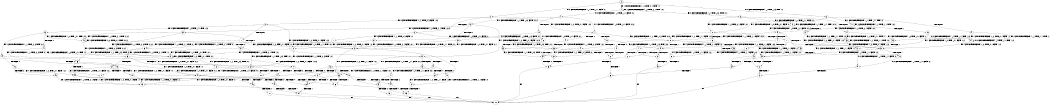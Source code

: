 digraph BCG {
size = "7, 10.5";
center = TRUE;
node [shape = circle];
0 [peripheries = 2];
0 -> 1 [label = "EX !1 !ATOMIC_EXCH_BRANCH (1, +0, TRUE, +0, 1, TRUE) !:0:"];
0 -> 2 [label = "EX !2 !ATOMIC_EXCH_BRANCH (1, +1, TRUE, +1, 1, FALSE) !:0:"];
0 -> 3 [label = "EX !0 !ATOMIC_EXCH_BRANCH (1, +1, TRUE, +0, 3, TRUE) !:0:"];
1 -> 4 [label = "EX !2 !ATOMIC_EXCH_BRANCH (1, +1, TRUE, +1, 1, FALSE) !:0:1:"];
1 -> 5 [label = "EX !0 !ATOMIC_EXCH_BRANCH (1, +1, TRUE, +0, 3, TRUE) !:0:1:"];
1 -> 1 [label = "EX !1 !ATOMIC_EXCH_BRANCH (1, +0, TRUE, +0, 1, TRUE) !:0:1:"];
2 -> 6 [label = "TERMINATE !2"];
2 -> 7 [label = "EX !1 !ATOMIC_EXCH_BRANCH (1, +0, TRUE, +0, 1, FALSE) !:0:2:"];
2 -> 8 [label = "EX !0 !ATOMIC_EXCH_BRANCH (1, +1, TRUE, +0, 3, FALSE) !:0:2:"];
3 -> 9 [label = "TERMINATE !0"];
3 -> 10 [label = "EX !1 !ATOMIC_EXCH_BRANCH (1, +0, TRUE, +0, 1, FALSE) !:0:"];
3 -> 11 [label = "EX !2 !ATOMIC_EXCH_BRANCH (1, +1, TRUE, +1, 1, TRUE) !:0:"];
4 -> 12 [label = "TERMINATE !2"];
4 -> 13 [label = "EX !0 !ATOMIC_EXCH_BRANCH (1, +1, TRUE, +0, 3, FALSE) !:0:1:2:"];
4 -> 7 [label = "EX !1 !ATOMIC_EXCH_BRANCH (1, +0, TRUE, +0, 1, FALSE) !:0:1:2:"];
5 -> 14 [label = "TERMINATE !0"];
5 -> 15 [label = "EX !2 !ATOMIC_EXCH_BRANCH (1, +1, TRUE, +1, 1, TRUE) !:0:1:"];
5 -> 10 [label = "EX !1 !ATOMIC_EXCH_BRANCH (1, +0, TRUE, +0, 1, FALSE) !:0:1:"];
6 -> 16 [label = "EX !1 !ATOMIC_EXCH_BRANCH (1, +0, TRUE, +0, 1, FALSE) !:0:"];
6 -> 17 [label = "EX !0 !ATOMIC_EXCH_BRANCH (1, +1, TRUE, +0, 3, FALSE) !:0:"];
7 -> 18 [label = "TERMINATE !1"];
7 -> 19 [label = "TERMINATE !2"];
7 -> 20 [label = "EX !0 !ATOMIC_EXCH_BRANCH (1, +1, TRUE, +0, 3, TRUE) !:0:1:2:"];
8 -> 21 [label = "TERMINATE !2"];
8 -> 22 [label = "EX !1 !ATOMIC_EXCH_BRANCH (1, +0, TRUE, +0, 1, FALSE) !:0:2:"];
8 -> 23 [label = "EX !0 !ATOMIC_EXCH_BRANCH (1, +0, TRUE, +1, 1, TRUE) !:0:2:"];
9 -> 24 [label = "EX !2 !ATOMIC_EXCH_BRANCH (1, +1, TRUE, +1, 1, TRUE) !:1:"];
9 -> 25 [label = "EX !1 !ATOMIC_EXCH_BRANCH (1, +0, TRUE, +0, 1, FALSE) !:1:"];
10 -> 26 [label = "TERMINATE !1"];
10 -> 27 [label = "TERMINATE !0"];
10 -> 20 [label = "EX !2 !ATOMIC_EXCH_BRANCH (1, +1, TRUE, +1, 1, FALSE) !:0:1:"];
11 -> 28 [label = "TERMINATE !0"];
11 -> 29 [label = "EX !1 !ATOMIC_EXCH_BRANCH (1, +0, TRUE, +0, 1, FALSE) !:0:2:"];
11 -> 11 [label = "EX !2 !ATOMIC_EXCH_BRANCH (1, +1, TRUE, +1, 1, TRUE) !:0:2:"];
12 -> 30 [label = "EX !0 !ATOMIC_EXCH_BRANCH (1, +1, TRUE, +0, 3, FALSE) !:0:1:"];
12 -> 16 [label = "EX !1 !ATOMIC_EXCH_BRANCH (1, +0, TRUE, +0, 1, FALSE) !:0:1:"];
13 -> 31 [label = "TERMINATE !2"];
13 -> 22 [label = "EX !1 !ATOMIC_EXCH_BRANCH (1, +0, TRUE, +0, 1, FALSE) !:0:1:2:"];
13 -> 32 [label = "EX !0 !ATOMIC_EXCH_BRANCH (1, +0, TRUE, +1, 1, TRUE) !:0:1:2:"];
14 -> 33 [label = "EX !2 !ATOMIC_EXCH_BRANCH (1, +1, TRUE, +1, 1, TRUE) !:1:"];
14 -> 25 [label = "EX !1 !ATOMIC_EXCH_BRANCH (1, +0, TRUE, +0, 1, FALSE) !:1:"];
15 -> 34 [label = "TERMINATE !0"];
15 -> 15 [label = "EX !2 !ATOMIC_EXCH_BRANCH (1, +1, TRUE, +1, 1, TRUE) !:0:1:2:"];
15 -> 29 [label = "EX !1 !ATOMIC_EXCH_BRANCH (1, +0, TRUE, +0, 1, FALSE) !:0:1:2:"];
16 -> 35 [label = "TERMINATE !1"];
16 -> 36 [label = "EX !0 !ATOMIC_EXCH_BRANCH (1, +1, TRUE, +0, 3, TRUE) !:0:1:"];
17 -> 37 [label = "EX !1 !ATOMIC_EXCH_BRANCH (1, +0, TRUE, +0, 1, FALSE) !:0:"];
17 -> 38 [label = "EX !0 !ATOMIC_EXCH_BRANCH (1, +0, TRUE, +1, 1, TRUE) !:0:"];
18 -> 39 [label = "TERMINATE !2"];
18 -> 40 [label = "EX !0 !ATOMIC_EXCH_BRANCH (1, +1, TRUE, +0, 3, TRUE) !:0:2:"];
19 -> 35 [label = "TERMINATE !1"];
19 -> 36 [label = "EX !0 !ATOMIC_EXCH_BRANCH (1, +1, TRUE, +0, 3, TRUE) !:0:1:"];
20 -> 41 [label = "TERMINATE !1"];
20 -> 42 [label = "TERMINATE !2"];
20 -> 43 [label = "TERMINATE !0"];
21 -> 37 [label = "EX !1 !ATOMIC_EXCH_BRANCH (1, +0, TRUE, +0, 1, FALSE) !:0:"];
21 -> 38 [label = "EX !0 !ATOMIC_EXCH_BRANCH (1, +0, TRUE, +1, 1, TRUE) !:0:"];
22 -> 44 [label = "TERMINATE !1"];
22 -> 45 [label = "TERMINATE !2"];
22 -> 46 [label = "EX !0 !ATOMIC_EXCH_BRANCH (1, +0, TRUE, +1, 1, FALSE) !:0:1:2:"];
23 -> 47 [label = "TERMINATE !2"];
23 -> 48 [label = "EX !1 !ATOMIC_EXCH_BRANCH (1, +0, TRUE, +0, 1, TRUE) !:0:2:"];
23 -> 49 [label = "EX !0 !ATOMIC_EXCH_BRANCH (1, +1, TRUE, +0, 3, TRUE) !:0:2:"];
24 -> 50 [label = "EX !1 !ATOMIC_EXCH_BRANCH (1, +0, TRUE, +0, 1, FALSE) !:1:2:"];
24 -> 24 [label = "EX !2 !ATOMIC_EXCH_BRANCH (1, +1, TRUE, +1, 1, TRUE) !:1:2:"];
25 -> 51 [label = "TERMINATE !1"];
25 -> 52 [label = "EX !2 !ATOMIC_EXCH_BRANCH (1, +1, TRUE, +1, 1, FALSE) !:1:"];
26 -> 53 [label = "TERMINATE !0"];
26 -> 40 [label = "EX !2 !ATOMIC_EXCH_BRANCH (1, +1, TRUE, +1, 1, FALSE) !:0:"];
27 -> 51 [label = "TERMINATE !1"];
27 -> 52 [label = "EX !2 !ATOMIC_EXCH_BRANCH (1, +1, TRUE, +1, 1, FALSE) !:1:"];
28 -> 50 [label = "EX !1 !ATOMIC_EXCH_BRANCH (1, +0, TRUE, +0, 1, FALSE) !:1:2:"];
28 -> 24 [label = "EX !2 !ATOMIC_EXCH_BRANCH (1, +1, TRUE, +1, 1, TRUE) !:1:2:"];
29 -> 54 [label = "TERMINATE !1"];
29 -> 55 [label = "TERMINATE !0"];
29 -> 20 [label = "EX !2 !ATOMIC_EXCH_BRANCH (1, +1, TRUE, +1, 1, FALSE) !:0:1:2:"];
30 -> 37 [label = "EX !1 !ATOMIC_EXCH_BRANCH (1, +0, TRUE, +0, 1, FALSE) !:0:1:"];
30 -> 56 [label = "EX !0 !ATOMIC_EXCH_BRANCH (1, +0, TRUE, +1, 1, TRUE) !:0:1:"];
31 -> 37 [label = "EX !1 !ATOMIC_EXCH_BRANCH (1, +0, TRUE, +0, 1, FALSE) !:0:1:"];
31 -> 56 [label = "EX !0 !ATOMIC_EXCH_BRANCH (1, +0, TRUE, +1, 1, TRUE) !:0:1:"];
32 -> 57 [label = "TERMINATE !2"];
32 -> 48 [label = "EX !1 !ATOMIC_EXCH_BRANCH (1, +0, TRUE, +0, 1, TRUE) !:0:1:2:"];
32 -> 58 [label = "EX !0 !ATOMIC_EXCH_BRANCH (1, +1, TRUE, +0, 3, TRUE) !:0:1:2:"];
33 -> 33 [label = "EX !2 !ATOMIC_EXCH_BRANCH (1, +1, TRUE, +1, 1, TRUE) !:1:2:"];
33 -> 50 [label = "EX !1 !ATOMIC_EXCH_BRANCH (1, +0, TRUE, +0, 1, FALSE) !:1:2:"];
34 -> 33 [label = "EX !2 !ATOMIC_EXCH_BRANCH (1, +1, TRUE, +1, 1, TRUE) !:1:2:"];
34 -> 50 [label = "EX !1 !ATOMIC_EXCH_BRANCH (1, +0, TRUE, +0, 1, FALSE) !:1:2:"];
35 -> 59 [label = "EX !0 !ATOMIC_EXCH_BRANCH (1, +1, TRUE, +0, 3, TRUE) !:0:"];
36 -> 60 [label = "TERMINATE !1"];
36 -> 61 [label = "TERMINATE !0"];
37 -> 62 [label = "TERMINATE !1"];
37 -> 63 [label = "EX !0 !ATOMIC_EXCH_BRANCH (1, +0, TRUE, +1, 1, FALSE) !:0:1:"];
38 -> 64 [label = "EX !1 !ATOMIC_EXCH_BRANCH (1, +0, TRUE, +0, 1, TRUE) !:0:"];
38 -> 65 [label = "EX !0 !ATOMIC_EXCH_BRANCH (1, +1, TRUE, +0, 3, TRUE) !:0:"];
39 -> 59 [label = "EX !0 !ATOMIC_EXCH_BRANCH (1, +1, TRUE, +0, 3, TRUE) !:0:"];
40 -> 66 [label = "TERMINATE !2"];
40 -> 67 [label = "TERMINATE !0"];
41 -> 66 [label = "TERMINATE !2"];
41 -> 67 [label = "TERMINATE !0"];
42 -> 60 [label = "TERMINATE !1"];
42 -> 61 [label = "TERMINATE !0"];
43 -> 68 [label = "TERMINATE !1"];
43 -> 69 [label = "TERMINATE !2"];
44 -> 70 [label = "TERMINATE !2"];
44 -> 71 [label = "EX !0 !ATOMIC_EXCH_BRANCH (1, +0, TRUE, +1, 1, FALSE) !:0:2:"];
45 -> 62 [label = "TERMINATE !1"];
45 -> 63 [label = "EX !0 !ATOMIC_EXCH_BRANCH (1, +0, TRUE, +1, 1, FALSE) !:0:1:"];
46 -> 72 [label = "TERMINATE !1"];
46 -> 73 [label = "TERMINATE !2"];
46 -> 74 [label = "TERMINATE !0"];
47 -> 64 [label = "EX !1 !ATOMIC_EXCH_BRANCH (1, +0, TRUE, +0, 1, TRUE) !:0:"];
47 -> 65 [label = "EX !0 !ATOMIC_EXCH_BRANCH (1, +1, TRUE, +0, 3, TRUE) !:0:"];
48 -> 57 [label = "TERMINATE !2"];
48 -> 48 [label = "EX !1 !ATOMIC_EXCH_BRANCH (1, +0, TRUE, +0, 1, TRUE) !:0:1:2:"];
48 -> 58 [label = "EX !0 !ATOMIC_EXCH_BRANCH (1, +1, TRUE, +0, 3, TRUE) !:0:1:2:"];
49 -> 75 [label = "TERMINATE !2"];
49 -> 76 [label = "TERMINATE !0"];
49 -> 77 [label = "EX !1 !ATOMIC_EXCH_BRANCH (1, +0, TRUE, +0, 1, FALSE) !:0:2:"];
50 -> 78 [label = "TERMINATE !1"];
50 -> 52 [label = "EX !2 !ATOMIC_EXCH_BRANCH (1, +1, TRUE, +1, 1, FALSE) !:1:2:"];
51 -> 79 [label = "EX !2 !ATOMIC_EXCH_BRANCH (1, +1, TRUE, +1, 1, FALSE) !:2:"];
52 -> 68 [label = "TERMINATE !1"];
52 -> 69 [label = "TERMINATE !2"];
53 -> 80 [label = "EX !2 !ATOMIC_EXCH_BRANCH (1, +1, TRUE, +1, 1, FALSE) !:1:2:"];
54 -> 81 [label = "TERMINATE !0"];
54 -> 40 [label = "EX !2 !ATOMIC_EXCH_BRANCH (1, +1, TRUE, +1, 1, FALSE) !:0:2:"];
55 -> 78 [label = "TERMINATE !1"];
55 -> 52 [label = "EX !2 !ATOMIC_EXCH_BRANCH (1, +1, TRUE, +1, 1, FALSE) !:1:2:"];
56 -> 64 [label = "EX !1 !ATOMIC_EXCH_BRANCH (1, +0, TRUE, +0, 1, TRUE) !:0:1:"];
56 -> 82 [label = "EX !0 !ATOMIC_EXCH_BRANCH (1, +1, TRUE, +0, 3, TRUE) !:0:1:"];
57 -> 64 [label = "EX !1 !ATOMIC_EXCH_BRANCH (1, +0, TRUE, +0, 1, TRUE) !:0:1:"];
57 -> 82 [label = "EX !0 !ATOMIC_EXCH_BRANCH (1, +1, TRUE, +0, 3, TRUE) !:0:1:"];
58 -> 83 [label = "TERMINATE !2"];
58 -> 84 [label = "TERMINATE !0"];
58 -> 77 [label = "EX !1 !ATOMIC_EXCH_BRANCH (1, +0, TRUE, +0, 1, FALSE) !:0:1:2:"];
59 -> 85 [label = "TERMINATE !0"];
60 -> 85 [label = "TERMINATE !0"];
61 -> 86 [label = "TERMINATE !1"];
62 -> 87 [label = "EX !0 !ATOMIC_EXCH_BRANCH (1, +0, TRUE, +1, 1, FALSE) !:0:"];
63 -> 88 [label = "TERMINATE !1"];
63 -> 89 [label = "TERMINATE !0"];
64 -> 64 [label = "EX !1 !ATOMIC_EXCH_BRANCH (1, +0, TRUE, +0, 1, TRUE) !:0:1:"];
64 -> 82 [label = "EX !0 !ATOMIC_EXCH_BRANCH (1, +1, TRUE, +0, 3, TRUE) !:0:1:"];
65 -> 90 [label = "TERMINATE !0"];
65 -> 91 [label = "EX !1 !ATOMIC_EXCH_BRANCH (1, +0, TRUE, +0, 1, FALSE) !:0:"];
66 -> 85 [label = "TERMINATE !0"];
67 -> 92 [label = "TERMINATE !2"];
68 -> 93 [label = "TERMINATE !2"];
69 -> 86 [label = "TERMINATE !1"];
70 -> 87 [label = "EX !0 !ATOMIC_EXCH_BRANCH (1, +0, TRUE, +1, 1, FALSE) !:0:"];
71 -> 94 [label = "TERMINATE !2"];
71 -> 95 [label = "TERMINATE !0"];
72 -> 94 [label = "TERMINATE !2"];
72 -> 95 [label = "TERMINATE !0"];
73 -> 88 [label = "TERMINATE !1"];
73 -> 89 [label = "TERMINATE !0"];
74 -> 96 [label = "TERMINATE !1"];
74 -> 97 [label = "TERMINATE !2"];
75 -> 90 [label = "TERMINATE !0"];
75 -> 91 [label = "EX !1 !ATOMIC_EXCH_BRANCH (1, +0, TRUE, +0, 1, FALSE) !:0:"];
76 -> 98 [label = "TERMINATE !2"];
76 -> 99 [label = "EX !1 !ATOMIC_EXCH_BRANCH (1, +0, TRUE, +0, 1, FALSE) !:1:2:"];
77 -> 72 [label = "TERMINATE !1"];
77 -> 73 [label = "TERMINATE !2"];
77 -> 74 [label = "TERMINATE !0"];
78 -> 79 [label = "EX !2 !ATOMIC_EXCH_BRANCH (1, +1, TRUE, +1, 1, FALSE) !:2:"];
79 -> 93 [label = "TERMINATE !2"];
80 -> 92 [label = "TERMINATE !2"];
81 -> 80 [label = "EX !2 !ATOMIC_EXCH_BRANCH (1, +1, TRUE, +1, 1, FALSE) !:1:2:"];
82 -> 100 [label = "TERMINATE !0"];
82 -> 91 [label = "EX !1 !ATOMIC_EXCH_BRANCH (1, +0, TRUE, +0, 1, FALSE) !:0:1:"];
83 -> 100 [label = "TERMINATE !0"];
83 -> 91 [label = "EX !1 !ATOMIC_EXCH_BRANCH (1, +0, TRUE, +0, 1, FALSE) !:0:1:"];
84 -> 101 [label = "TERMINATE !2"];
84 -> 99 [label = "EX !1 !ATOMIC_EXCH_BRANCH (1, +0, TRUE, +0, 1, FALSE) !:1:2:"];
85 -> 102 [label = "exit"];
86 -> 102 [label = "exit"];
87 -> 103 [label = "TERMINATE !0"];
88 -> 103 [label = "TERMINATE !0"];
89 -> 104 [label = "TERMINATE !1"];
90 -> 105 [label = "EX !1 !ATOMIC_EXCH_BRANCH (1, +0, TRUE, +0, 1, FALSE) !:1:"];
91 -> 88 [label = "TERMINATE !1"];
91 -> 89 [label = "TERMINATE !0"];
92 -> 102 [label = "exit"];
93 -> 102 [label = "exit"];
94 -> 103 [label = "TERMINATE !0"];
95 -> 106 [label = "TERMINATE !2"];
96 -> 107 [label = "TERMINATE !2"];
97 -> 104 [label = "TERMINATE !1"];
98 -> 105 [label = "EX !1 !ATOMIC_EXCH_BRANCH (1, +0, TRUE, +0, 1, FALSE) !:1:"];
99 -> 96 [label = "TERMINATE !1"];
99 -> 97 [label = "TERMINATE !2"];
100 -> 105 [label = "EX !1 !ATOMIC_EXCH_BRANCH (1, +0, TRUE, +0, 1, FALSE) !:1:"];
101 -> 105 [label = "EX !1 !ATOMIC_EXCH_BRANCH (1, +0, TRUE, +0, 1, FALSE) !:1:"];
103 -> 102 [label = "exit"];
104 -> 102 [label = "exit"];
105 -> 104 [label = "TERMINATE !1"];
106 -> 102 [label = "exit"];
107 -> 102 [label = "exit"];
}
